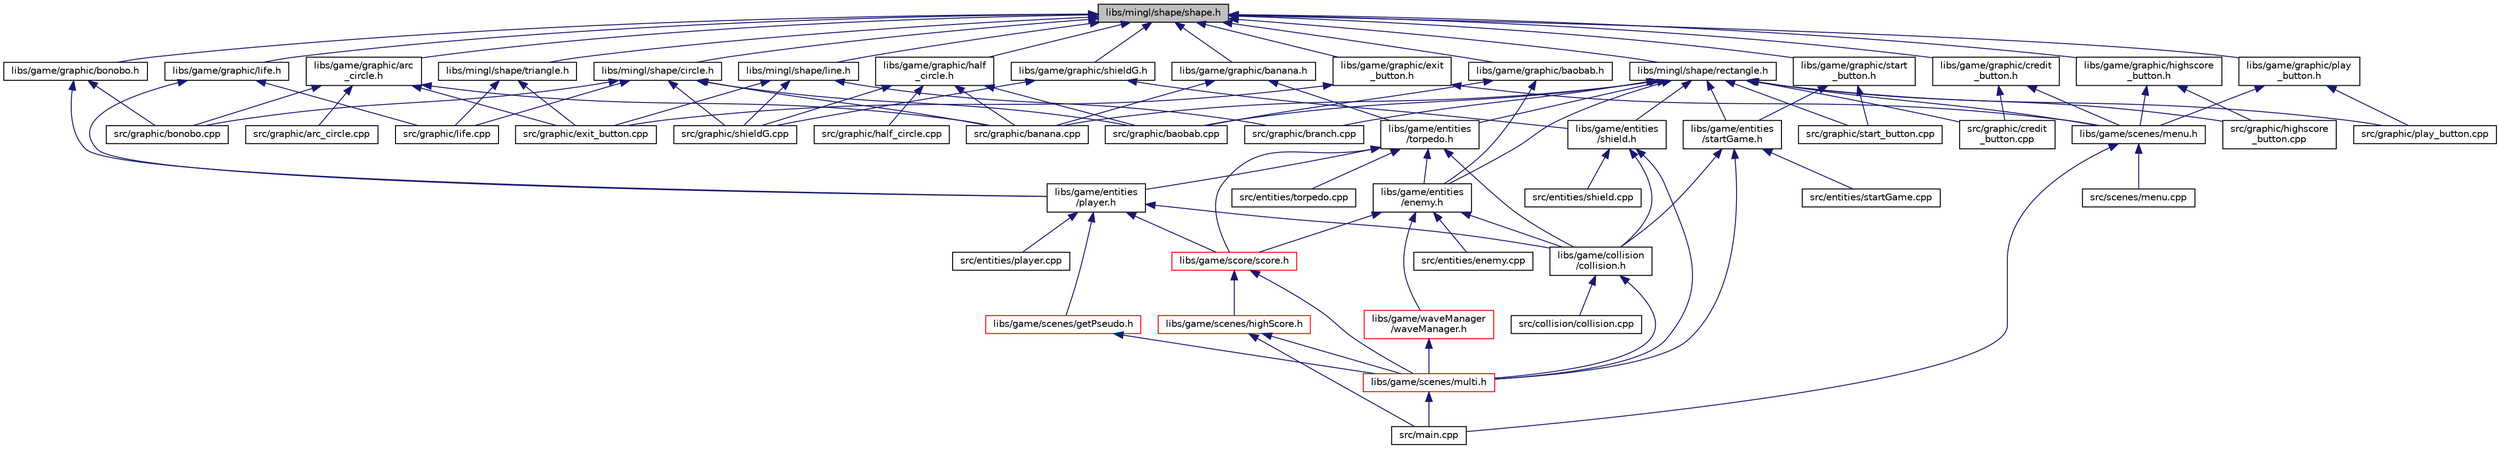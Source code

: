 digraph "libs/mingl/shape/shape.h"
{
 // LATEX_PDF_SIZE
  edge [fontname="Helvetica",fontsize="10",labelfontname="Helvetica",labelfontsize="10"];
  node [fontname="Helvetica",fontsize="10",shape=record];
  Node1 [label="libs/mingl/shape/shape.h",height=0.2,width=0.4,color="black", fillcolor="grey75", style="filled", fontcolor="black",tooltip="Représente une forme."];
  Node1 -> Node2 [dir="back",color="midnightblue",fontsize="10",style="solid"];
  Node2 [label="libs/game/graphic/arc\l_circle.h",height=0.2,width=0.4,color="black", fillcolor="white", style="filled",URL="$arc__circle_8h.html",tooltip="Représente un arc de cercle."];
  Node2 -> Node3 [dir="back",color="midnightblue",fontsize="10",style="solid"];
  Node3 [label="src/graphic/arc_circle.cpp",height=0.2,width=0.4,color="black", fillcolor="white", style="filled",URL="$arc__circle_8cpp.html",tooltip="Représente un arc de cercle."];
  Node2 -> Node4 [dir="back",color="midnightblue",fontsize="10",style="solid"];
  Node4 [label="src/graphic/banana.cpp",height=0.2,width=0.4,color="black", fillcolor="white", style="filled",URL="$banana_8cpp.html",tooltip="Représente une banane."];
  Node2 -> Node5 [dir="back",color="midnightblue",fontsize="10",style="solid"];
  Node5 [label="src/graphic/bonobo.cpp",height=0.2,width=0.4,color="black", fillcolor="white", style="filled",URL="$bonobo_8cpp.html",tooltip="Représente un bonobo."];
  Node2 -> Node6 [dir="back",color="midnightblue",fontsize="10",style="solid"];
  Node6 [label="src/graphic/exit_button.cpp",height=0.2,width=0.4,color="black", fillcolor="white", style="filled",URL="$exit__button_8cpp.html",tooltip="Représente un bouton de sortie."];
  Node1 -> Node7 [dir="back",color="midnightblue",fontsize="10",style="solid"];
  Node7 [label="libs/game/graphic/banana.h",height=0.2,width=0.4,color="black", fillcolor="white", style="filled",URL="$banana_8h.html",tooltip="Représente une banane."];
  Node7 -> Node8 [dir="back",color="midnightblue",fontsize="10",style="solid"];
  Node8 [label="libs/game/entities\l/torpedo.h",height=0.2,width=0.4,color="black", fillcolor="white", style="filled",URL="$torpedo_8h.html",tooltip=" "];
  Node8 -> Node9 [dir="back",color="midnightblue",fontsize="10",style="solid"];
  Node9 [label="libs/game/collision\l/collision.h",height=0.2,width=0.4,color="black", fillcolor="white", style="filled",URL="$collision_8h.html",tooltip="Permet de gérer les collisions."];
  Node9 -> Node10 [dir="back",color="midnightblue",fontsize="10",style="solid"];
  Node10 [label="libs/game/scenes/multi.h",height=0.2,width=0.4,color="red", fillcolor="white", style="filled",URL="$multi_8h.html",tooltip="Gestion du mode de jeu multi."];
  Node10 -> Node12 [dir="back",color="midnightblue",fontsize="10",style="solid"];
  Node12 [label="src/main.cpp",height=0.2,width=0.4,color="black", fillcolor="white", style="filled",URL="$main_8cpp.html",tooltip=" "];
  Node9 -> Node15 [dir="back",color="midnightblue",fontsize="10",style="solid"];
  Node15 [label="src/collision/collision.cpp",height=0.2,width=0.4,color="black", fillcolor="white", style="filled",URL="$collision_8cpp.html",tooltip=" "];
  Node8 -> Node16 [dir="back",color="midnightblue",fontsize="10",style="solid"];
  Node16 [label="libs/game/entities\l/enemy.h",height=0.2,width=0.4,color="black", fillcolor="white", style="filled",URL="$enemy_8h.html",tooltip="Permet de gérer les enemies."];
  Node16 -> Node9 [dir="back",color="midnightblue",fontsize="10",style="solid"];
  Node16 -> Node17 [dir="back",color="midnightblue",fontsize="10",style="solid"];
  Node17 [label="libs/game/score/score.h",height=0.2,width=0.4,color="red", fillcolor="white", style="filled",URL="$score_8h.html",tooltip="gestion du score des joueurs"];
  Node17 -> Node18 [dir="back",color="midnightblue",fontsize="10",style="solid"];
  Node18 [label="libs/game/scenes/highScore.h",height=0.2,width=0.4,color="red", fillcolor="white", style="filled",URL="$high_score_8h.html",tooltip="Scène du high score."];
  Node18 -> Node10 [dir="back",color="midnightblue",fontsize="10",style="solid"];
  Node18 -> Node12 [dir="back",color="midnightblue",fontsize="10",style="solid"];
  Node17 -> Node10 [dir="back",color="midnightblue",fontsize="10",style="solid"];
  Node16 -> Node21 [dir="back",color="midnightblue",fontsize="10",style="solid"];
  Node21 [label="libs/game/waveManager\l/waveManager.h",height=0.2,width=0.4,color="red", fillcolor="white", style="filled",URL="$wave_manager_8h.html",tooltip="Gestion des vagues."];
  Node21 -> Node10 [dir="back",color="midnightblue",fontsize="10",style="solid"];
  Node16 -> Node23 [dir="back",color="midnightblue",fontsize="10",style="solid"];
  Node23 [label="src/entities/enemy.cpp",height=0.2,width=0.4,color="black", fillcolor="white", style="filled",URL="$enemy_8cpp.html",tooltip=" "];
  Node8 -> Node24 [dir="back",color="midnightblue",fontsize="10",style="solid"];
  Node24 [label="libs/game/entities\l/player.h",height=0.2,width=0.4,color="black", fillcolor="white", style="filled",URL="$player_8h.html",tooltip="Permet de gérer les joueurs."];
  Node24 -> Node9 [dir="back",color="midnightblue",fontsize="10",style="solid"];
  Node24 -> Node25 [dir="back",color="midnightblue",fontsize="10",style="solid"];
  Node25 [label="libs/game/scenes/getPseudo.h",height=0.2,width=0.4,color="red", fillcolor="white", style="filled",URL="$get_pseudo_8h.html",tooltip="Scene du choix des pseudos."];
  Node25 -> Node10 [dir="back",color="midnightblue",fontsize="10",style="solid"];
  Node24 -> Node17 [dir="back",color="midnightblue",fontsize="10",style="solid"];
  Node24 -> Node27 [dir="back",color="midnightblue",fontsize="10",style="solid"];
  Node27 [label="src/entities/player.cpp",height=0.2,width=0.4,color="black", fillcolor="white", style="filled",URL="$player_8cpp.html",tooltip=" "];
  Node8 -> Node17 [dir="back",color="midnightblue",fontsize="10",style="solid"];
  Node8 -> Node28 [dir="back",color="midnightblue",fontsize="10",style="solid"];
  Node28 [label="src/entities/torpedo.cpp",height=0.2,width=0.4,color="black", fillcolor="white", style="filled",URL="$torpedo_8cpp.html",tooltip=" "];
  Node7 -> Node4 [dir="back",color="midnightblue",fontsize="10",style="solid"];
  Node1 -> Node29 [dir="back",color="midnightblue",fontsize="10",style="solid"];
  Node29 [label="libs/game/graphic/baobab.h",height=0.2,width=0.4,color="black", fillcolor="white", style="filled",URL="$baobab_8h.html",tooltip="Représente un baobab."];
  Node29 -> Node16 [dir="back",color="midnightblue",fontsize="10",style="solid"];
  Node29 -> Node30 [dir="back",color="midnightblue",fontsize="10",style="solid"];
  Node30 [label="src/graphic/baobab.cpp",height=0.2,width=0.4,color="black", fillcolor="white", style="filled",URL="$baobab_8cpp.html",tooltip="Représente un baobab."];
  Node1 -> Node31 [dir="back",color="midnightblue",fontsize="10",style="solid"];
  Node31 [label="libs/game/graphic/bonobo.h",height=0.2,width=0.4,color="black", fillcolor="white", style="filled",URL="$bonobo_8h.html",tooltip="Représente un bonobo."];
  Node31 -> Node24 [dir="back",color="midnightblue",fontsize="10",style="solid"];
  Node31 -> Node5 [dir="back",color="midnightblue",fontsize="10",style="solid"];
  Node1 -> Node32 [dir="back",color="midnightblue",fontsize="10",style="solid"];
  Node32 [label="libs/game/graphic/credit\l_button.h",height=0.2,width=0.4,color="black", fillcolor="white", style="filled",URL="$credit__button_8h.html",tooltip="Représente le bouton de crédit."];
  Node32 -> Node33 [dir="back",color="midnightblue",fontsize="10",style="solid"];
  Node33 [label="libs/game/scenes/menu.h",height=0.2,width=0.4,color="black", fillcolor="white", style="filled",URL="$menu_8h.html",tooltip="Scène du menu."];
  Node33 -> Node12 [dir="back",color="midnightblue",fontsize="10",style="solid"];
  Node33 -> Node34 [dir="back",color="midnightblue",fontsize="10",style="solid"];
  Node34 [label="src/scenes/menu.cpp",height=0.2,width=0.4,color="black", fillcolor="white", style="filled",URL="$menu_8cpp.html",tooltip=" "];
  Node32 -> Node35 [dir="back",color="midnightblue",fontsize="10",style="solid"];
  Node35 [label="src/graphic/credit\l_button.cpp",height=0.2,width=0.4,color="black", fillcolor="white", style="filled",URL="$credit__button_8cpp.html",tooltip="Représente un bouton de crédit."];
  Node1 -> Node36 [dir="back",color="midnightblue",fontsize="10",style="solid"];
  Node36 [label="libs/game/graphic/exit\l_button.h",height=0.2,width=0.4,color="black", fillcolor="white", style="filled",URL="$exit__button_8h.html",tooltip="Représente un bouton de sortie."];
  Node36 -> Node33 [dir="back",color="midnightblue",fontsize="10",style="solid"];
  Node36 -> Node6 [dir="back",color="midnightblue",fontsize="10",style="solid"];
  Node1 -> Node37 [dir="back",color="midnightblue",fontsize="10",style="solid"];
  Node37 [label="libs/game/graphic/half\l_circle.h",height=0.2,width=0.4,color="black", fillcolor="white", style="filled",URL="$half__circle_8h.html",tooltip="Représente un demi-cercle."];
  Node37 -> Node4 [dir="back",color="midnightblue",fontsize="10",style="solid"];
  Node37 -> Node30 [dir="back",color="midnightblue",fontsize="10",style="solid"];
  Node37 -> Node38 [dir="back",color="midnightblue",fontsize="10",style="solid"];
  Node38 [label="src/graphic/half_circle.cpp",height=0.2,width=0.4,color="black", fillcolor="white", style="filled",URL="$half__circle_8cpp.html",tooltip="Représente un demi-cercle."];
  Node37 -> Node39 [dir="back",color="midnightblue",fontsize="10",style="solid"];
  Node39 [label="src/graphic/shieldG.cpp",height=0.2,width=0.4,color="black", fillcolor="white", style="filled",URL="$shield_g_8cpp.html",tooltip="Représente un bouclier en forme de feuille."];
  Node1 -> Node40 [dir="back",color="midnightblue",fontsize="10",style="solid"];
  Node40 [label="libs/game/graphic/highscore\l_button.h",height=0.2,width=0.4,color="black", fillcolor="white", style="filled",URL="$highscore__button_8h.html",tooltip="Représente le bouton de highscore."];
  Node40 -> Node33 [dir="back",color="midnightblue",fontsize="10",style="solid"];
  Node40 -> Node41 [dir="back",color="midnightblue",fontsize="10",style="solid"];
  Node41 [label="src/graphic/highscore\l_button.cpp",height=0.2,width=0.4,color="black", fillcolor="white", style="filled",URL="$highscore__button_8cpp.html",tooltip="Représente un bouton de high score."];
  Node1 -> Node42 [dir="back",color="midnightblue",fontsize="10",style="solid"];
  Node42 [label="libs/game/graphic/life.h",height=0.2,width=0.4,color="black", fillcolor="white", style="filled",URL="$life_8h.html",tooltip="Représente une coeur."];
  Node42 -> Node24 [dir="back",color="midnightblue",fontsize="10",style="solid"];
  Node42 -> Node43 [dir="back",color="midnightblue",fontsize="10",style="solid"];
  Node43 [label="src/graphic/life.cpp",height=0.2,width=0.4,color="black", fillcolor="white", style="filled",URL="$life_8cpp.html",tooltip="Représente une vie d'un joueur."];
  Node1 -> Node44 [dir="back",color="midnightblue",fontsize="10",style="solid"];
  Node44 [label="libs/game/graphic/play\l_button.h",height=0.2,width=0.4,color="black", fillcolor="white", style="filled",URL="$play__button_8h.html",tooltip="Représente un bouton de jeu."];
  Node44 -> Node33 [dir="back",color="midnightblue",fontsize="10",style="solid"];
  Node44 -> Node45 [dir="back",color="midnightblue",fontsize="10",style="solid"];
  Node45 [label="src/graphic/play_button.cpp",height=0.2,width=0.4,color="black", fillcolor="white", style="filled",URL="$play__button_8cpp.html",tooltip="Représente un bouton de jeu."];
  Node1 -> Node46 [dir="back",color="midnightblue",fontsize="10",style="solid"];
  Node46 [label="libs/game/graphic/shieldG.h",height=0.2,width=0.4,color="black", fillcolor="white", style="filled",URL="$shield_g_8h.html",tooltip="Représente un bouclier en forme de feuille."];
  Node46 -> Node47 [dir="back",color="midnightblue",fontsize="10",style="solid"];
  Node47 [label="libs/game/entities\l/shield.h",height=0.2,width=0.4,color="black", fillcolor="white", style="filled",URL="$shield_8h.html",tooltip="Permet de gérer les boucliers."];
  Node47 -> Node9 [dir="back",color="midnightblue",fontsize="10",style="solid"];
  Node47 -> Node10 [dir="back",color="midnightblue",fontsize="10",style="solid"];
  Node47 -> Node48 [dir="back",color="midnightblue",fontsize="10",style="solid"];
  Node48 [label="src/entities/shield.cpp",height=0.2,width=0.4,color="black", fillcolor="white", style="filled",URL="$shield_8cpp.html",tooltip=" "];
  Node46 -> Node39 [dir="back",color="midnightblue",fontsize="10",style="solid"];
  Node1 -> Node49 [dir="back",color="midnightblue",fontsize="10",style="solid"];
  Node49 [label="libs/game/graphic/start\l_button.h",height=0.2,width=0.4,color="black", fillcolor="white", style="filled",URL="$start__button_8h.html",tooltip="Représente un bouton de début de jeu."];
  Node49 -> Node50 [dir="back",color="midnightblue",fontsize="10",style="solid"];
  Node50 [label="libs/game/entities\l/startGame.h",height=0.2,width=0.4,color="black", fillcolor="white", style="filled",URL="$start_game_8h.html",tooltip="Permet de gérer le départ d'une partie."];
  Node50 -> Node9 [dir="back",color="midnightblue",fontsize="10",style="solid"];
  Node50 -> Node10 [dir="back",color="midnightblue",fontsize="10",style="solid"];
  Node50 -> Node51 [dir="back",color="midnightblue",fontsize="10",style="solid"];
  Node51 [label="src/entities/startGame.cpp",height=0.2,width=0.4,color="black", fillcolor="white", style="filled",URL="$start_game_8cpp.html",tooltip=" "];
  Node49 -> Node52 [dir="back",color="midnightblue",fontsize="10",style="solid"];
  Node52 [label="src/graphic/start_button.cpp",height=0.2,width=0.4,color="black", fillcolor="white", style="filled",URL="$start__button_8cpp.html",tooltip="Représente un bouton de début de jeu."];
  Node1 -> Node53 [dir="back",color="midnightblue",fontsize="10",style="solid"];
  Node53 [label="libs/mingl/shape/circle.h",height=0.2,width=0.4,color="black", fillcolor="white", style="filled",URL="$circle_8h.html",tooltip="Représente un cercle."];
  Node53 -> Node4 [dir="back",color="midnightblue",fontsize="10",style="solid"];
  Node53 -> Node30 [dir="back",color="midnightblue",fontsize="10",style="solid"];
  Node53 -> Node5 [dir="back",color="midnightblue",fontsize="10",style="solid"];
  Node53 -> Node43 [dir="back",color="midnightblue",fontsize="10",style="solid"];
  Node53 -> Node39 [dir="back",color="midnightblue",fontsize="10",style="solid"];
  Node1 -> Node54 [dir="back",color="midnightblue",fontsize="10",style="solid"];
  Node54 [label="libs/mingl/shape/line.h",height=0.2,width=0.4,color="black", fillcolor="white", style="filled",URL="$line_8h.html",tooltip="Représente une ligne."];
  Node54 -> Node55 [dir="back",color="midnightblue",fontsize="10",style="solid"];
  Node55 [label="src/graphic/branch.cpp",height=0.2,width=0.4,color="black", fillcolor="white", style="filled",URL="$branch_8cpp.html",tooltip="Représente une branche."];
  Node54 -> Node6 [dir="back",color="midnightblue",fontsize="10",style="solid"];
  Node54 -> Node39 [dir="back",color="midnightblue",fontsize="10",style="solid"];
  Node1 -> Node56 [dir="back",color="midnightblue",fontsize="10",style="solid"];
  Node56 [label="libs/mingl/shape/rectangle.h",height=0.2,width=0.4,color="black", fillcolor="white", style="filled",URL="$rectangle_8h.html",tooltip="Représente un rectangle."];
  Node56 -> Node16 [dir="back",color="midnightblue",fontsize="10",style="solid"];
  Node56 -> Node47 [dir="back",color="midnightblue",fontsize="10",style="solid"];
  Node56 -> Node50 [dir="back",color="midnightblue",fontsize="10",style="solid"];
  Node56 -> Node8 [dir="back",color="midnightblue",fontsize="10",style="solid"];
  Node56 -> Node33 [dir="back",color="midnightblue",fontsize="10",style="solid"];
  Node56 -> Node4 [dir="back",color="midnightblue",fontsize="10",style="solid"];
  Node56 -> Node30 [dir="back",color="midnightblue",fontsize="10",style="solid"];
  Node56 -> Node55 [dir="back",color="midnightblue",fontsize="10",style="solid"];
  Node56 -> Node35 [dir="back",color="midnightblue",fontsize="10",style="solid"];
  Node56 -> Node41 [dir="back",color="midnightblue",fontsize="10",style="solid"];
  Node56 -> Node45 [dir="back",color="midnightblue",fontsize="10",style="solid"];
  Node56 -> Node52 [dir="back",color="midnightblue",fontsize="10",style="solid"];
  Node1 -> Node57 [dir="back",color="midnightblue",fontsize="10",style="solid"];
  Node57 [label="libs/mingl/shape/triangle.h",height=0.2,width=0.4,color="black", fillcolor="white", style="filled",URL="$triangle_8h.html",tooltip="Représente un triangle."];
  Node57 -> Node6 [dir="back",color="midnightblue",fontsize="10",style="solid"];
  Node57 -> Node43 [dir="back",color="midnightblue",fontsize="10",style="solid"];
}
